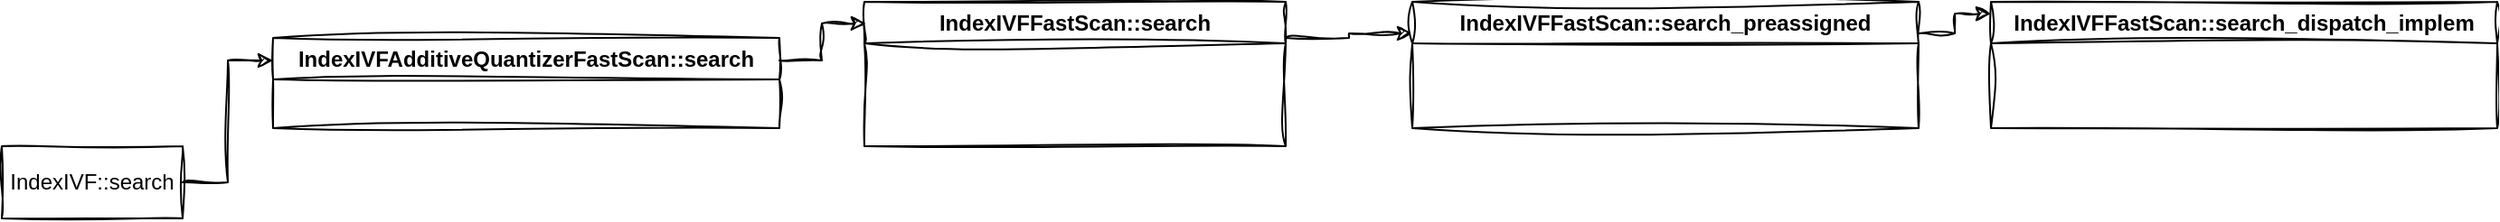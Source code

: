 <mxfile version="24.7.10">
  <diagram name="第 1 页" id="tqE3gzZEH6ja-KUfK23F">
    <mxGraphModel dx="1426" dy="764" grid="1" gridSize="10" guides="1" tooltips="1" connect="1" arrows="1" fold="1" page="1" pageScale="1" pageWidth="827" pageHeight="1169" math="0" shadow="0">
      <root>
        <mxCell id="0" />
        <mxCell id="1" parent="0" />
        <mxCell id="o4yZ6VWa6EbwQXK07JsN-5" style="edgeStyle=orthogonalEdgeStyle;rounded=0;orthogonalLoop=1;jettySize=auto;html=1;exitX=1;exitY=0.5;exitDx=0;exitDy=0;entryX=0;entryY=0.25;entryDx=0;entryDy=0;sketch=1;curveFitting=1;jiggle=2;" edge="1" parent="1" source="o4yZ6VWa6EbwQXK07JsN-1" target="o4yZ6VWa6EbwQXK07JsN-4">
          <mxGeometry relative="1" as="geometry" />
        </mxCell>
        <mxCell id="o4yZ6VWa6EbwQXK07JsN-1" value="IndexIVF::search" style="rounded=0;whiteSpace=wrap;html=1;sketch=1;curveFitting=1;jiggle=2;" vertex="1" parent="1">
          <mxGeometry x="350" y="380" width="100" height="40" as="geometry" />
        </mxCell>
        <mxCell id="o4yZ6VWa6EbwQXK07JsN-4" value="IndexIVFAdditiveQuantizerFastScan::search" style="swimlane;whiteSpace=wrap;html=1;sketch=1;curveFitting=1;jiggle=2;" vertex="1" parent="1">
          <mxGeometry x="500" y="320" width="280" height="50" as="geometry" />
        </mxCell>
        <mxCell id="o4yZ6VWa6EbwQXK07JsN-9" style="edgeStyle=orthogonalEdgeStyle;rounded=0;orthogonalLoop=1;jettySize=auto;html=1;exitX=1;exitY=0.25;exitDx=0;exitDy=0;entryX=0;entryY=0.25;entryDx=0;entryDy=0;sketch=1;curveFitting=1;jiggle=2;" edge="1" parent="1" source="o4yZ6VWa6EbwQXK07JsN-6" target="o4yZ6VWa6EbwQXK07JsN-8">
          <mxGeometry relative="1" as="geometry" />
        </mxCell>
        <mxCell id="o4yZ6VWa6EbwQXK07JsN-6" value="IndexIVFFastScan::search" style="swimlane;whiteSpace=wrap;html=1;sketch=1;curveFitting=1;jiggle=2;" vertex="1" parent="1">
          <mxGeometry x="827" y="300" width="233" height="80" as="geometry" />
        </mxCell>
        <mxCell id="o4yZ6VWa6EbwQXK07JsN-7" style="edgeStyle=orthogonalEdgeStyle;rounded=0;orthogonalLoop=1;jettySize=auto;html=1;exitX=1;exitY=0.25;exitDx=0;exitDy=0;entryX=0.004;entryY=0.15;entryDx=0;entryDy=0;entryPerimeter=0;sketch=1;curveFitting=1;jiggle=2;" edge="1" parent="1" source="o4yZ6VWa6EbwQXK07JsN-4" target="o4yZ6VWa6EbwQXK07JsN-6">
          <mxGeometry relative="1" as="geometry" />
        </mxCell>
        <mxCell id="o4yZ6VWa6EbwQXK07JsN-8" value="IndexIVFFastScan::search_preassigned" style="swimlane;whiteSpace=wrap;html=1;sketch=1;curveFitting=1;jiggle=2;" vertex="1" parent="1">
          <mxGeometry x="1130" y="300" width="280" height="70" as="geometry" />
        </mxCell>
        <mxCell id="o4yZ6VWa6EbwQXK07JsN-11" value="IndexIVFFastScan::search_dispatch_implem" style="swimlane;whiteSpace=wrap;html=1;sketch=1;curveFitting=1;jiggle=2;" vertex="1" parent="1">
          <mxGeometry x="1450" y="300" width="280" height="70" as="geometry" />
        </mxCell>
        <mxCell id="o4yZ6VWa6EbwQXK07JsN-12" style="edgeStyle=orthogonalEdgeStyle;rounded=0;orthogonalLoop=1;jettySize=auto;html=1;exitX=1;exitY=0.25;exitDx=0;exitDy=0;entryX=0;entryY=0.095;entryDx=0;entryDy=0;entryPerimeter=0;sketch=1;curveFitting=1;jiggle=2;" edge="1" parent="1" source="o4yZ6VWa6EbwQXK07JsN-8" target="o4yZ6VWa6EbwQXK07JsN-11">
          <mxGeometry relative="1" as="geometry" />
        </mxCell>
      </root>
    </mxGraphModel>
  </diagram>
</mxfile>
